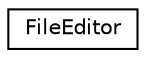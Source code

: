 digraph "Graphical Class Hierarchy"
{
 // LATEX_PDF_SIZE
  edge [fontname="Helvetica",fontsize="10",labelfontname="Helvetica",labelfontsize="10"];
  node [fontname="Helvetica",fontsize="10",shape=record];
  rankdir="LR";
  Node0 [label="FileEditor",height=0.2,width=0.4,color="black", fillcolor="white", style="filled",URL="$classFileEditor.html",tooltip=" "];
}
